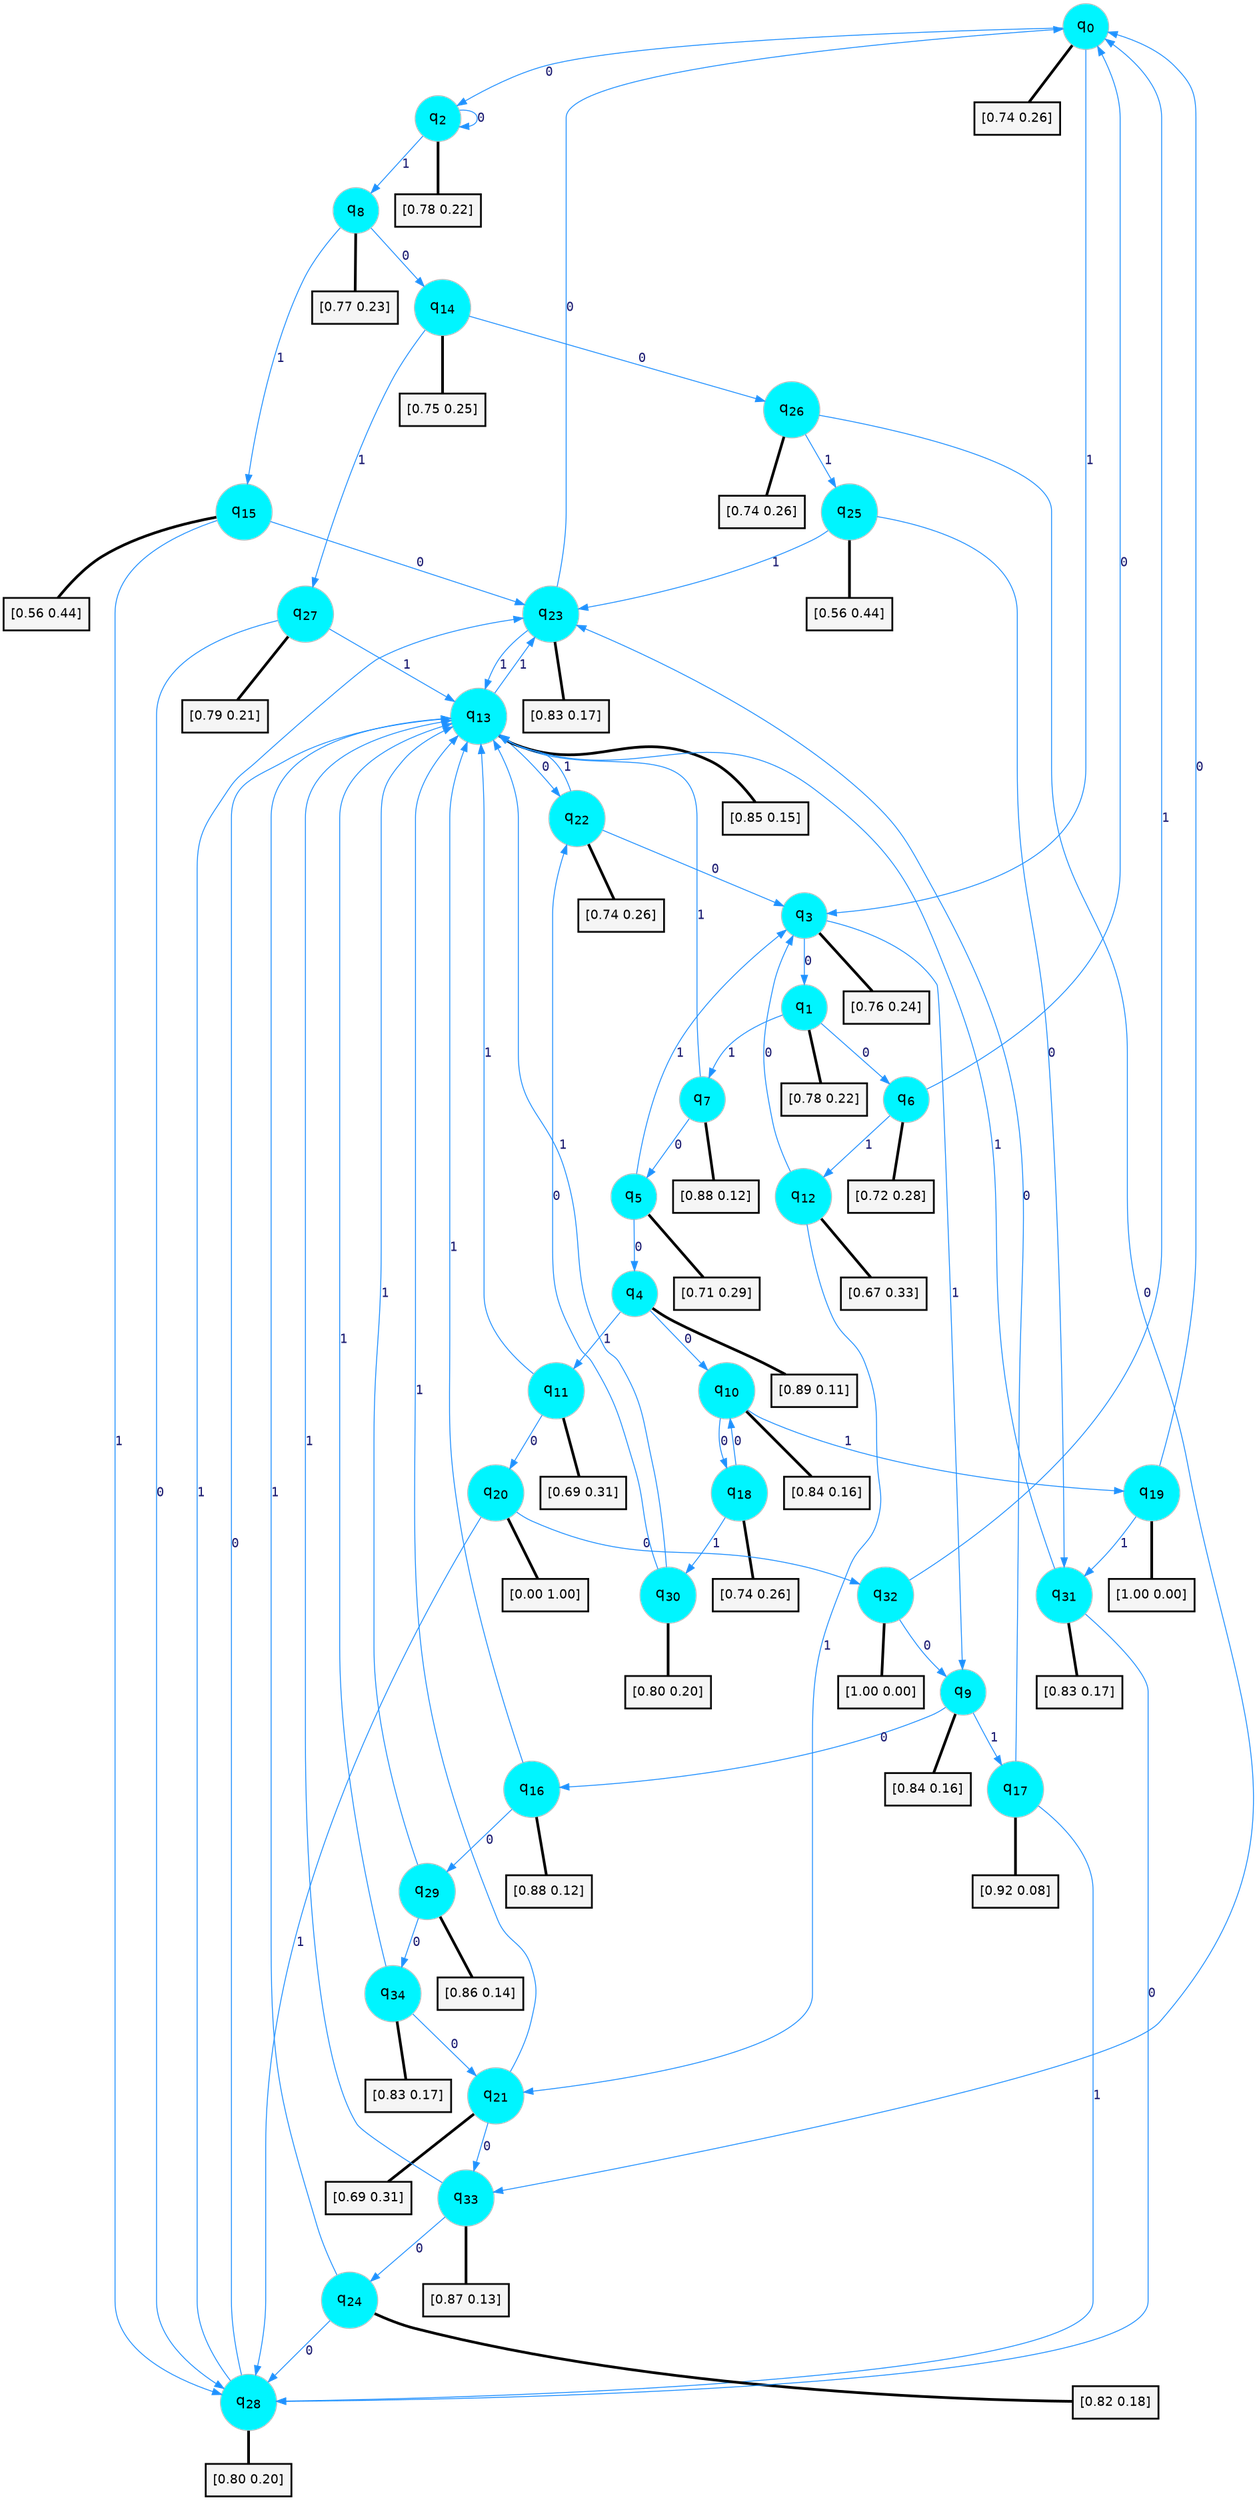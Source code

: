 digraph G {
graph [
bgcolor=transparent, dpi=300, rankdir=TD, size="40,25"];
node [
color=gray, fillcolor=turquoise1, fontcolor=black, fontname=Helvetica, fontsize=16, fontweight=bold, shape=circle, style=filled];
edge [
arrowsize=1, color=dodgerblue1, fontcolor=midnightblue, fontname=courier, fontweight=bold, penwidth=1, style=solid, weight=20];
0[label=<q<SUB>0</SUB>>];
1[label=<q<SUB>1</SUB>>];
2[label=<q<SUB>2</SUB>>];
3[label=<q<SUB>3</SUB>>];
4[label=<q<SUB>4</SUB>>];
5[label=<q<SUB>5</SUB>>];
6[label=<q<SUB>6</SUB>>];
7[label=<q<SUB>7</SUB>>];
8[label=<q<SUB>8</SUB>>];
9[label=<q<SUB>9</SUB>>];
10[label=<q<SUB>10</SUB>>];
11[label=<q<SUB>11</SUB>>];
12[label=<q<SUB>12</SUB>>];
13[label=<q<SUB>13</SUB>>];
14[label=<q<SUB>14</SUB>>];
15[label=<q<SUB>15</SUB>>];
16[label=<q<SUB>16</SUB>>];
17[label=<q<SUB>17</SUB>>];
18[label=<q<SUB>18</SUB>>];
19[label=<q<SUB>19</SUB>>];
20[label=<q<SUB>20</SUB>>];
21[label=<q<SUB>21</SUB>>];
22[label=<q<SUB>22</SUB>>];
23[label=<q<SUB>23</SUB>>];
24[label=<q<SUB>24</SUB>>];
25[label=<q<SUB>25</SUB>>];
26[label=<q<SUB>26</SUB>>];
27[label=<q<SUB>27</SUB>>];
28[label=<q<SUB>28</SUB>>];
29[label=<q<SUB>29</SUB>>];
30[label=<q<SUB>30</SUB>>];
31[label=<q<SUB>31</SUB>>];
32[label=<q<SUB>32</SUB>>];
33[label=<q<SUB>33</SUB>>];
34[label=<q<SUB>34</SUB>>];
35[label="[0.74 0.26]", shape=box,fontcolor=black, fontname=Helvetica, fontsize=14, penwidth=2, fillcolor=whitesmoke,color=black];
36[label="[0.78 0.22]", shape=box,fontcolor=black, fontname=Helvetica, fontsize=14, penwidth=2, fillcolor=whitesmoke,color=black];
37[label="[0.78 0.22]", shape=box,fontcolor=black, fontname=Helvetica, fontsize=14, penwidth=2, fillcolor=whitesmoke,color=black];
38[label="[0.76 0.24]", shape=box,fontcolor=black, fontname=Helvetica, fontsize=14, penwidth=2, fillcolor=whitesmoke,color=black];
39[label="[0.89 0.11]", shape=box,fontcolor=black, fontname=Helvetica, fontsize=14, penwidth=2, fillcolor=whitesmoke,color=black];
40[label="[0.71 0.29]", shape=box,fontcolor=black, fontname=Helvetica, fontsize=14, penwidth=2, fillcolor=whitesmoke,color=black];
41[label="[0.72 0.28]", shape=box,fontcolor=black, fontname=Helvetica, fontsize=14, penwidth=2, fillcolor=whitesmoke,color=black];
42[label="[0.88 0.12]", shape=box,fontcolor=black, fontname=Helvetica, fontsize=14, penwidth=2, fillcolor=whitesmoke,color=black];
43[label="[0.77 0.23]", shape=box,fontcolor=black, fontname=Helvetica, fontsize=14, penwidth=2, fillcolor=whitesmoke,color=black];
44[label="[0.84 0.16]", shape=box,fontcolor=black, fontname=Helvetica, fontsize=14, penwidth=2, fillcolor=whitesmoke,color=black];
45[label="[0.84 0.16]", shape=box,fontcolor=black, fontname=Helvetica, fontsize=14, penwidth=2, fillcolor=whitesmoke,color=black];
46[label="[0.69 0.31]", shape=box,fontcolor=black, fontname=Helvetica, fontsize=14, penwidth=2, fillcolor=whitesmoke,color=black];
47[label="[0.67 0.33]", shape=box,fontcolor=black, fontname=Helvetica, fontsize=14, penwidth=2, fillcolor=whitesmoke,color=black];
48[label="[0.85 0.15]", shape=box,fontcolor=black, fontname=Helvetica, fontsize=14, penwidth=2, fillcolor=whitesmoke,color=black];
49[label="[0.75 0.25]", shape=box,fontcolor=black, fontname=Helvetica, fontsize=14, penwidth=2, fillcolor=whitesmoke,color=black];
50[label="[0.56 0.44]", shape=box,fontcolor=black, fontname=Helvetica, fontsize=14, penwidth=2, fillcolor=whitesmoke,color=black];
51[label="[0.88 0.12]", shape=box,fontcolor=black, fontname=Helvetica, fontsize=14, penwidth=2, fillcolor=whitesmoke,color=black];
52[label="[0.92 0.08]", shape=box,fontcolor=black, fontname=Helvetica, fontsize=14, penwidth=2, fillcolor=whitesmoke,color=black];
53[label="[0.74 0.26]", shape=box,fontcolor=black, fontname=Helvetica, fontsize=14, penwidth=2, fillcolor=whitesmoke,color=black];
54[label="[1.00 0.00]", shape=box,fontcolor=black, fontname=Helvetica, fontsize=14, penwidth=2, fillcolor=whitesmoke,color=black];
55[label="[0.00 1.00]", shape=box,fontcolor=black, fontname=Helvetica, fontsize=14, penwidth=2, fillcolor=whitesmoke,color=black];
56[label="[0.69 0.31]", shape=box,fontcolor=black, fontname=Helvetica, fontsize=14, penwidth=2, fillcolor=whitesmoke,color=black];
57[label="[0.74 0.26]", shape=box,fontcolor=black, fontname=Helvetica, fontsize=14, penwidth=2, fillcolor=whitesmoke,color=black];
58[label="[0.83 0.17]", shape=box,fontcolor=black, fontname=Helvetica, fontsize=14, penwidth=2, fillcolor=whitesmoke,color=black];
59[label="[0.82 0.18]", shape=box,fontcolor=black, fontname=Helvetica, fontsize=14, penwidth=2, fillcolor=whitesmoke,color=black];
60[label="[0.56 0.44]", shape=box,fontcolor=black, fontname=Helvetica, fontsize=14, penwidth=2, fillcolor=whitesmoke,color=black];
61[label="[0.74 0.26]", shape=box,fontcolor=black, fontname=Helvetica, fontsize=14, penwidth=2, fillcolor=whitesmoke,color=black];
62[label="[0.79 0.21]", shape=box,fontcolor=black, fontname=Helvetica, fontsize=14, penwidth=2, fillcolor=whitesmoke,color=black];
63[label="[0.80 0.20]", shape=box,fontcolor=black, fontname=Helvetica, fontsize=14, penwidth=2, fillcolor=whitesmoke,color=black];
64[label="[0.86 0.14]", shape=box,fontcolor=black, fontname=Helvetica, fontsize=14, penwidth=2, fillcolor=whitesmoke,color=black];
65[label="[0.80 0.20]", shape=box,fontcolor=black, fontname=Helvetica, fontsize=14, penwidth=2, fillcolor=whitesmoke,color=black];
66[label="[0.83 0.17]", shape=box,fontcolor=black, fontname=Helvetica, fontsize=14, penwidth=2, fillcolor=whitesmoke,color=black];
67[label="[1.00 0.00]", shape=box,fontcolor=black, fontname=Helvetica, fontsize=14, penwidth=2, fillcolor=whitesmoke,color=black];
68[label="[0.87 0.13]", shape=box,fontcolor=black, fontname=Helvetica, fontsize=14, penwidth=2, fillcolor=whitesmoke,color=black];
69[label="[0.83 0.17]", shape=box,fontcolor=black, fontname=Helvetica, fontsize=14, penwidth=2, fillcolor=whitesmoke,color=black];
0->2 [label=0];
0->3 [label=1];
0->35 [arrowhead=none, penwidth=3,color=black];
1->6 [label=0];
1->7 [label=1];
1->36 [arrowhead=none, penwidth=3,color=black];
2->2 [label=0];
2->8 [label=1];
2->37 [arrowhead=none, penwidth=3,color=black];
3->1 [label=0];
3->9 [label=1];
3->38 [arrowhead=none, penwidth=3,color=black];
4->10 [label=0];
4->11 [label=1];
4->39 [arrowhead=none, penwidth=3,color=black];
5->4 [label=0];
5->3 [label=1];
5->40 [arrowhead=none, penwidth=3,color=black];
6->0 [label=0];
6->12 [label=1];
6->41 [arrowhead=none, penwidth=3,color=black];
7->5 [label=0];
7->13 [label=1];
7->42 [arrowhead=none, penwidth=3,color=black];
8->14 [label=0];
8->15 [label=1];
8->43 [arrowhead=none, penwidth=3,color=black];
9->16 [label=0];
9->17 [label=1];
9->44 [arrowhead=none, penwidth=3,color=black];
10->18 [label=0];
10->19 [label=1];
10->45 [arrowhead=none, penwidth=3,color=black];
11->20 [label=0];
11->13 [label=1];
11->46 [arrowhead=none, penwidth=3,color=black];
12->3 [label=0];
12->21 [label=1];
12->47 [arrowhead=none, penwidth=3,color=black];
13->22 [label=0];
13->23 [label=1];
13->48 [arrowhead=none, penwidth=3,color=black];
14->26 [label=0];
14->27 [label=1];
14->49 [arrowhead=none, penwidth=3,color=black];
15->23 [label=0];
15->28 [label=1];
15->50 [arrowhead=none, penwidth=3,color=black];
16->29 [label=0];
16->13 [label=1];
16->51 [arrowhead=none, penwidth=3,color=black];
17->23 [label=0];
17->28 [label=1];
17->52 [arrowhead=none, penwidth=3,color=black];
18->10 [label=0];
18->30 [label=1];
18->53 [arrowhead=none, penwidth=3,color=black];
19->0 [label=0];
19->31 [label=1];
19->54 [arrowhead=none, penwidth=3,color=black];
20->32 [label=0];
20->28 [label=1];
20->55 [arrowhead=none, penwidth=3,color=black];
21->33 [label=0];
21->13 [label=1];
21->56 [arrowhead=none, penwidth=3,color=black];
22->3 [label=0];
22->13 [label=1];
22->57 [arrowhead=none, penwidth=3,color=black];
23->0 [label=0];
23->13 [label=1];
23->58 [arrowhead=none, penwidth=3,color=black];
24->28 [label=0];
24->13 [label=1];
24->59 [arrowhead=none, penwidth=3,color=black];
25->31 [label=0];
25->23 [label=1];
25->60 [arrowhead=none, penwidth=3,color=black];
26->33 [label=0];
26->25 [label=1];
26->61 [arrowhead=none, penwidth=3,color=black];
27->28 [label=0];
27->13 [label=1];
27->62 [arrowhead=none, penwidth=3,color=black];
28->13 [label=0];
28->23 [label=1];
28->63 [arrowhead=none, penwidth=3,color=black];
29->34 [label=0];
29->13 [label=1];
29->64 [arrowhead=none, penwidth=3,color=black];
30->22 [label=0];
30->13 [label=1];
30->65 [arrowhead=none, penwidth=3,color=black];
31->28 [label=0];
31->13 [label=1];
31->66 [arrowhead=none, penwidth=3,color=black];
32->9 [label=0];
32->0 [label=1];
32->67 [arrowhead=none, penwidth=3,color=black];
33->24 [label=0];
33->13 [label=1];
33->68 [arrowhead=none, penwidth=3,color=black];
34->21 [label=0];
34->13 [label=1];
34->69 [arrowhead=none, penwidth=3,color=black];
}
